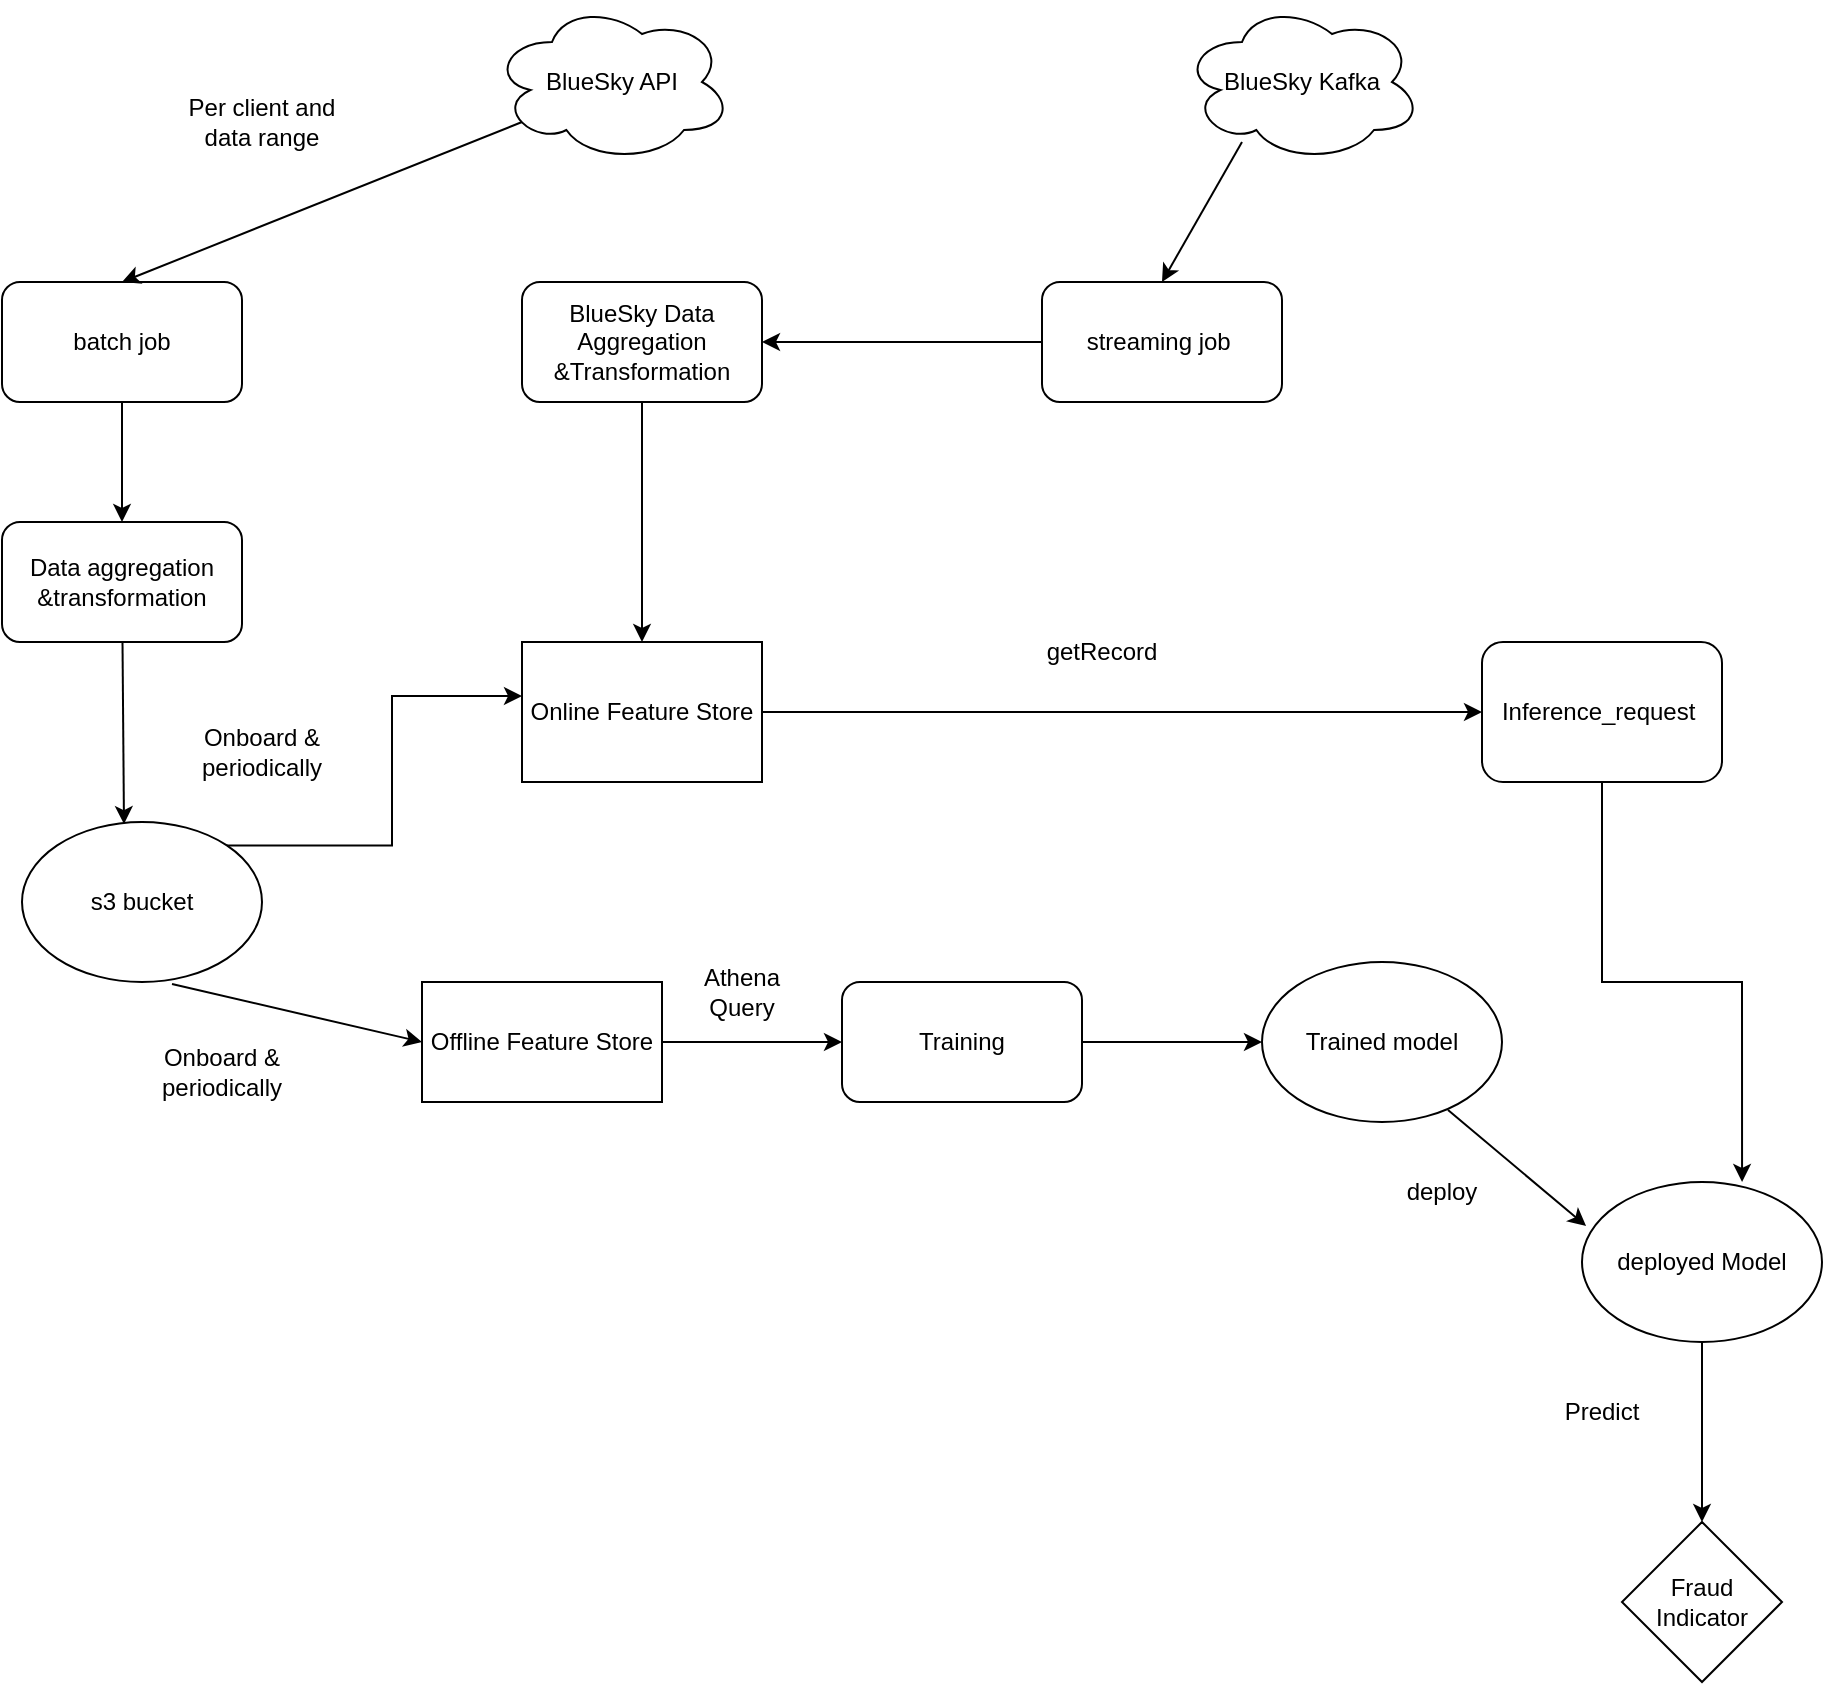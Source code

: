 <mxfile version="17.3.0" type="github">
  <diagram id="XkK5CZMvHKRyhnpNBWVe" name="Page-1">
    <mxGraphModel dx="1007" dy="642" grid="1" gridSize="10" guides="1" tooltips="1" connect="1" arrows="1" fold="1" page="1" pageScale="1" pageWidth="1100" pageHeight="1700" math="0" shadow="0">
      <root>
        <mxCell id="0" />
        <mxCell id="1" parent="0" />
        <mxCell id="vOzRaY_qLplyZbRAdgi7-42" style="edgeStyle=orthogonalEdgeStyle;rounded=0;orthogonalLoop=1;jettySize=auto;html=1;exitX=1;exitY=0;exitDx=0;exitDy=0;entryX=0;entryY=0.386;entryDx=0;entryDy=0;entryPerimeter=0;" parent="1" source="sggzFNjSwJessG-JttE5-1" target="vOzRaY_qLplyZbRAdgi7-1" edge="1">
          <mxGeometry relative="1" as="geometry" />
        </mxCell>
        <mxCell id="sggzFNjSwJessG-JttE5-1" value="s3 bucket" style="ellipse;whiteSpace=wrap;html=1;" parent="1" vertex="1">
          <mxGeometry x="40" y="420" width="120" height="80" as="geometry" />
        </mxCell>
        <mxCell id="vOzRaY_qLplyZbRAdgi7-48" value="" style="edgeStyle=orthogonalEdgeStyle;rounded=0;orthogonalLoop=1;jettySize=auto;html=1;entryX=0;entryY=0.5;entryDx=0;entryDy=0;" parent="1" source="vOzRaY_qLplyZbRAdgi7-1" target="vOzRaY_qLplyZbRAdgi7-9" edge="1">
          <mxGeometry relative="1" as="geometry">
            <mxPoint x="550" y="365" as="targetPoint" />
          </mxGeometry>
        </mxCell>
        <mxCell id="vOzRaY_qLplyZbRAdgi7-1" value="Online Feature Store" style="rounded=0;whiteSpace=wrap;html=1;" parent="1" vertex="1">
          <mxGeometry x="290" y="330" width="120" height="70" as="geometry" />
        </mxCell>
        <mxCell id="vOzRaY_qLplyZbRAdgi7-43" value="" style="edgeStyle=orthogonalEdgeStyle;rounded=0;orthogonalLoop=1;jettySize=auto;html=1;" parent="1" source="vOzRaY_qLplyZbRAdgi7-2" target="vOzRaY_qLplyZbRAdgi7-14" edge="1">
          <mxGeometry relative="1" as="geometry" />
        </mxCell>
        <mxCell id="vOzRaY_qLplyZbRAdgi7-2" value="Offline Feature Store" style="rounded=0;whiteSpace=wrap;html=1;" parent="1" vertex="1">
          <mxGeometry x="240" y="500" width="120" height="60" as="geometry" />
        </mxCell>
        <mxCell id="vOzRaY_qLplyZbRAdgi7-5" value="" style="endArrow=classic;html=1;rounded=0;exitX=0.625;exitY=1.013;exitDx=0;exitDy=0;exitPerimeter=0;entryX=0;entryY=0.5;entryDx=0;entryDy=0;" parent="1" source="sggzFNjSwJessG-JttE5-1" target="vOzRaY_qLplyZbRAdgi7-2" edge="1">
          <mxGeometry width="50" height="50" relative="1" as="geometry">
            <mxPoint x="120" y="520" as="sourcePoint" />
            <mxPoint x="270" y="540" as="targetPoint" />
          </mxGeometry>
        </mxCell>
        <mxCell id="vOzRaY_qLplyZbRAdgi7-37" style="edgeStyle=orthogonalEdgeStyle;rounded=0;orthogonalLoop=1;jettySize=auto;html=1;entryX=0.667;entryY=0;entryDx=0;entryDy=0;entryPerimeter=0;" parent="1" source="vOzRaY_qLplyZbRAdgi7-9" target="vOzRaY_qLplyZbRAdgi7-18" edge="1">
          <mxGeometry relative="1" as="geometry">
            <mxPoint x="780" y="430" as="targetPoint" />
          </mxGeometry>
        </mxCell>
        <mxCell id="vOzRaY_qLplyZbRAdgi7-9" value="Inference_request&amp;nbsp;" style="rounded=1;whiteSpace=wrap;html=1;" parent="1" vertex="1">
          <mxGeometry x="770" y="330" width="120" height="70" as="geometry" />
        </mxCell>
        <mxCell id="vOzRaY_qLplyZbRAdgi7-13" value="Athena Query" style="text;html=1;strokeColor=none;fillColor=none;align=center;verticalAlign=middle;whiteSpace=wrap;rounded=0;" parent="1" vertex="1">
          <mxGeometry x="370" y="490" width="60" height="30" as="geometry" />
        </mxCell>
        <mxCell id="vOzRaY_qLplyZbRAdgi7-44" value="" style="edgeStyle=orthogonalEdgeStyle;rounded=0;orthogonalLoop=1;jettySize=auto;html=1;" parent="1" source="vOzRaY_qLplyZbRAdgi7-14" target="vOzRaY_qLplyZbRAdgi7-15" edge="1">
          <mxGeometry relative="1" as="geometry" />
        </mxCell>
        <mxCell id="vOzRaY_qLplyZbRAdgi7-14" value="Training" style="rounded=1;whiteSpace=wrap;html=1;" parent="1" vertex="1">
          <mxGeometry x="450" y="500" width="120" height="60" as="geometry" />
        </mxCell>
        <mxCell id="vOzRaY_qLplyZbRAdgi7-15" value="Trained model" style="ellipse;whiteSpace=wrap;html=1;" parent="1" vertex="1">
          <mxGeometry x="660" y="490" width="120" height="80" as="geometry" />
        </mxCell>
        <mxCell id="vOzRaY_qLplyZbRAdgi7-16" value="" style="endArrow=classic;html=1;rounded=0;entryX=0.017;entryY=0.275;entryDx=0;entryDy=0;exitX=0.775;exitY=0.925;exitDx=0;exitDy=0;exitPerimeter=0;entryPerimeter=0;" parent="1" source="vOzRaY_qLplyZbRAdgi7-15" edge="1" target="vOzRaY_qLplyZbRAdgi7-18">
          <mxGeometry width="50" height="50" relative="1" as="geometry">
            <mxPoint x="680" y="560" as="sourcePoint" />
            <mxPoint x="830" y="632.5" as="targetPoint" />
          </mxGeometry>
        </mxCell>
        <mxCell id="vOzRaY_qLplyZbRAdgi7-17" value="deploy" style="text;html=1;strokeColor=none;fillColor=none;align=center;verticalAlign=middle;whiteSpace=wrap;rounded=0;" parent="1" vertex="1">
          <mxGeometry x="720" y="590" width="60" height="30" as="geometry" />
        </mxCell>
        <mxCell id="vOzRaY_qLplyZbRAdgi7-18" value="deployed Model" style="ellipse;whiteSpace=wrap;html=1;" parent="1" vertex="1">
          <mxGeometry x="820" y="600" width="120" height="80" as="geometry" />
        </mxCell>
        <mxCell id="vOzRaY_qLplyZbRAdgi7-19" value="Fraud Indicator" style="rhombus;whiteSpace=wrap;html=1;" parent="1" vertex="1">
          <mxGeometry x="840" y="770" width="80" height="80" as="geometry" />
        </mxCell>
        <mxCell id="vOzRaY_qLplyZbRAdgi7-20" value="" style="endArrow=classic;html=1;rounded=0;" parent="1" target="vOzRaY_qLplyZbRAdgi7-19" edge="1">
          <mxGeometry width="50" height="50" relative="1" as="geometry">
            <mxPoint x="880" y="680" as="sourcePoint" />
            <mxPoint x="930" y="630" as="targetPoint" />
          </mxGeometry>
        </mxCell>
        <mxCell id="vOzRaY_qLplyZbRAdgi7-21" value="Predict" style="text;html=1;strokeColor=none;fillColor=none;align=center;verticalAlign=middle;whiteSpace=wrap;rounded=0;" parent="1" vertex="1">
          <mxGeometry x="800" y="700" width="60" height="30" as="geometry" />
        </mxCell>
        <mxCell id="vOzRaY_qLplyZbRAdgi7-22" value="BlueSky Kafka" style="ellipse;shape=cloud;whiteSpace=wrap;html=1;" parent="1" vertex="1">
          <mxGeometry x="620" y="10" width="120" height="80" as="geometry" />
        </mxCell>
        <mxCell id="vOzRaY_qLplyZbRAdgi7-28" value="" style="edgeStyle=orthogonalEdgeStyle;rounded=0;orthogonalLoop=1;jettySize=auto;html=1;" parent="1" source="vOzRaY_qLplyZbRAdgi7-23" target="vOzRaY_qLplyZbRAdgi7-26" edge="1">
          <mxGeometry relative="1" as="geometry" />
        </mxCell>
        <mxCell id="vOzRaY_qLplyZbRAdgi7-23" value="streaming job&amp;nbsp;" style="rounded=1;whiteSpace=wrap;html=1;" parent="1" vertex="1">
          <mxGeometry x="550" y="150" width="120" height="60" as="geometry" />
        </mxCell>
        <mxCell id="vOzRaY_qLplyZbRAdgi7-25" value="" style="endArrow=classic;html=1;rounded=0;entryX=0.5;entryY=0;entryDx=0;entryDy=0;exitX=0.25;exitY=0.875;exitDx=0;exitDy=0;exitPerimeter=0;" parent="1" source="vOzRaY_qLplyZbRAdgi7-22" target="vOzRaY_qLplyZbRAdgi7-23" edge="1">
          <mxGeometry width="50" height="50" relative="1" as="geometry">
            <mxPoint x="490" y="80" as="sourcePoint" />
            <mxPoint x="540" y="30" as="targetPoint" />
          </mxGeometry>
        </mxCell>
        <mxCell id="vOzRaY_qLplyZbRAdgi7-26" value="BlueSky Data Aggregation &amp;amp;Transformation" style="rounded=1;whiteSpace=wrap;html=1;" parent="1" vertex="1">
          <mxGeometry x="290" y="150" width="120" height="60" as="geometry" />
        </mxCell>
        <mxCell id="vOzRaY_qLplyZbRAdgi7-29" value="" style="endArrow=classic;html=1;rounded=0;entryX=0.5;entryY=0;entryDx=0;entryDy=0;exitX=0.5;exitY=1;exitDx=0;exitDy=0;" parent="1" source="vOzRaY_qLplyZbRAdgi7-26" target="vOzRaY_qLplyZbRAdgi7-1" edge="1">
          <mxGeometry width="50" height="50" relative="1" as="geometry">
            <mxPoint x="255" y="210" as="sourcePoint" />
            <mxPoint x="305" y="160" as="targetPoint" />
          </mxGeometry>
        </mxCell>
        <mxCell id="vOzRaY_qLplyZbRAdgi7-40" style="edgeStyle=orthogonalEdgeStyle;rounded=0;orthogonalLoop=1;jettySize=auto;html=1;exitX=0.5;exitY=1;exitDx=0;exitDy=0;entryX=0.5;entryY=0;entryDx=0;entryDy=0;" parent="1" source="vOzRaY_qLplyZbRAdgi7-30" target="vOzRaY_qLplyZbRAdgi7-33" edge="1">
          <mxGeometry relative="1" as="geometry" />
        </mxCell>
        <mxCell id="vOzRaY_qLplyZbRAdgi7-30" value="batch job" style="rounded=1;whiteSpace=wrap;html=1;" parent="1" vertex="1">
          <mxGeometry x="30" y="150" width="120" height="60" as="geometry" />
        </mxCell>
        <mxCell id="vOzRaY_qLplyZbRAdgi7-32" value="BlueSky API" style="ellipse;shape=cloud;whiteSpace=wrap;html=1;" parent="1" vertex="1">
          <mxGeometry x="275" y="10" width="120" height="80" as="geometry" />
        </mxCell>
        <mxCell id="vOzRaY_qLplyZbRAdgi7-34" value="" style="endArrow=classic;html=1;rounded=0;entryX=0.425;entryY=0.013;entryDx=0;entryDy=0;entryPerimeter=0;startArrow=none;" parent="1" source="vOzRaY_qLplyZbRAdgi7-33" target="sggzFNjSwJessG-JttE5-1" edge="1">
          <mxGeometry width="50" height="50" relative="1" as="geometry">
            <mxPoint x="90" y="310" as="sourcePoint" />
            <mxPoint x="140" y="260" as="targetPoint" />
          </mxGeometry>
        </mxCell>
        <mxCell id="vOzRaY_qLplyZbRAdgi7-38" value="" style="endArrow=classic;html=1;rounded=0;entryX=0.5;entryY=0;entryDx=0;entryDy=0;" parent="1" target="vOzRaY_qLplyZbRAdgi7-30" edge="1">
          <mxGeometry width="50" height="50" relative="1" as="geometry">
            <mxPoint x="290" y="70" as="sourcePoint" />
            <mxPoint x="340" y="20" as="targetPoint" />
          </mxGeometry>
        </mxCell>
        <mxCell id="vOzRaY_qLplyZbRAdgi7-51" value="getRecord" style="text;html=1;strokeColor=none;fillColor=none;align=center;verticalAlign=middle;whiteSpace=wrap;rounded=0;" parent="1" vertex="1">
          <mxGeometry x="550" y="320" width="60" height="30" as="geometry" />
        </mxCell>
        <mxCell id="vOzRaY_qLplyZbRAdgi7-52" value="Onboard &amp;amp; periodically" style="text;html=1;strokeColor=none;fillColor=none;align=center;verticalAlign=middle;whiteSpace=wrap;rounded=0;" parent="1" vertex="1">
          <mxGeometry x="130" y="370" width="60" height="30" as="geometry" />
        </mxCell>
        <mxCell id="vOzRaY_qLplyZbRAdgi7-53" value="Onboard &amp;amp; periodically" style="text;html=1;strokeColor=none;fillColor=none;align=center;verticalAlign=middle;whiteSpace=wrap;rounded=0;" parent="1" vertex="1">
          <mxGeometry x="110" y="530" width="60" height="30" as="geometry" />
        </mxCell>
        <mxCell id="vOzRaY_qLplyZbRAdgi7-33" value="Data aggregation &amp;amp;transformation" style="rounded=1;whiteSpace=wrap;html=1;" parent="1" vertex="1">
          <mxGeometry x="30" y="270" width="120" height="60" as="geometry" />
        </mxCell>
        <mxCell id="IhEY1bn6kFufSprSZIv5-1" value="Per client and data range" style="text;html=1;strokeColor=none;fillColor=none;align=center;verticalAlign=middle;whiteSpace=wrap;rounded=0;" vertex="1" parent="1">
          <mxGeometry x="115" y="50" width="90" height="40" as="geometry" />
        </mxCell>
      </root>
    </mxGraphModel>
  </diagram>
</mxfile>
